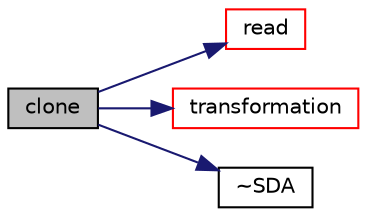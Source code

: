 digraph "clone"
{
  bgcolor="transparent";
  edge [fontname="Helvetica",fontsize="10",labelfontname="Helvetica",labelfontsize="10"];
  node [fontname="Helvetica",fontsize="10",shape=record];
  rankdir="LR";
  Node1 [label="clone",height=0.2,width=0.4,color="black", fillcolor="grey75", style="filled", fontcolor="black"];
  Node1 -> Node2 [color="midnightblue",fontsize="10",style="solid",fontname="Helvetica"];
  Node2 [label="read",height=0.2,width=0.4,color="red",URL="$a02315.html#afeed4512a4be2653bc44cb43a1ae0788",tooltip="Update properties from given dictionary. "];
  Node1 -> Node3 [color="midnightblue",fontsize="10",style="solid",fontname="Helvetica"];
  Node3 [label="transformation",height=0.2,width=0.4,color="red",URL="$a02315.html#a81f0dd436b8f71ebb3ed3d093d828a2f",tooltip="Return the solid-body motion transformation septernion. "];
  Node1 -> Node4 [color="midnightblue",fontsize="10",style="solid",fontname="Helvetica"];
  Node4 [label="~SDA",height=0.2,width=0.4,color="black",URL="$a02315.html#a3f8d1053e40509d77fb17698b1e32a56",tooltip="Destructor. "];
}
